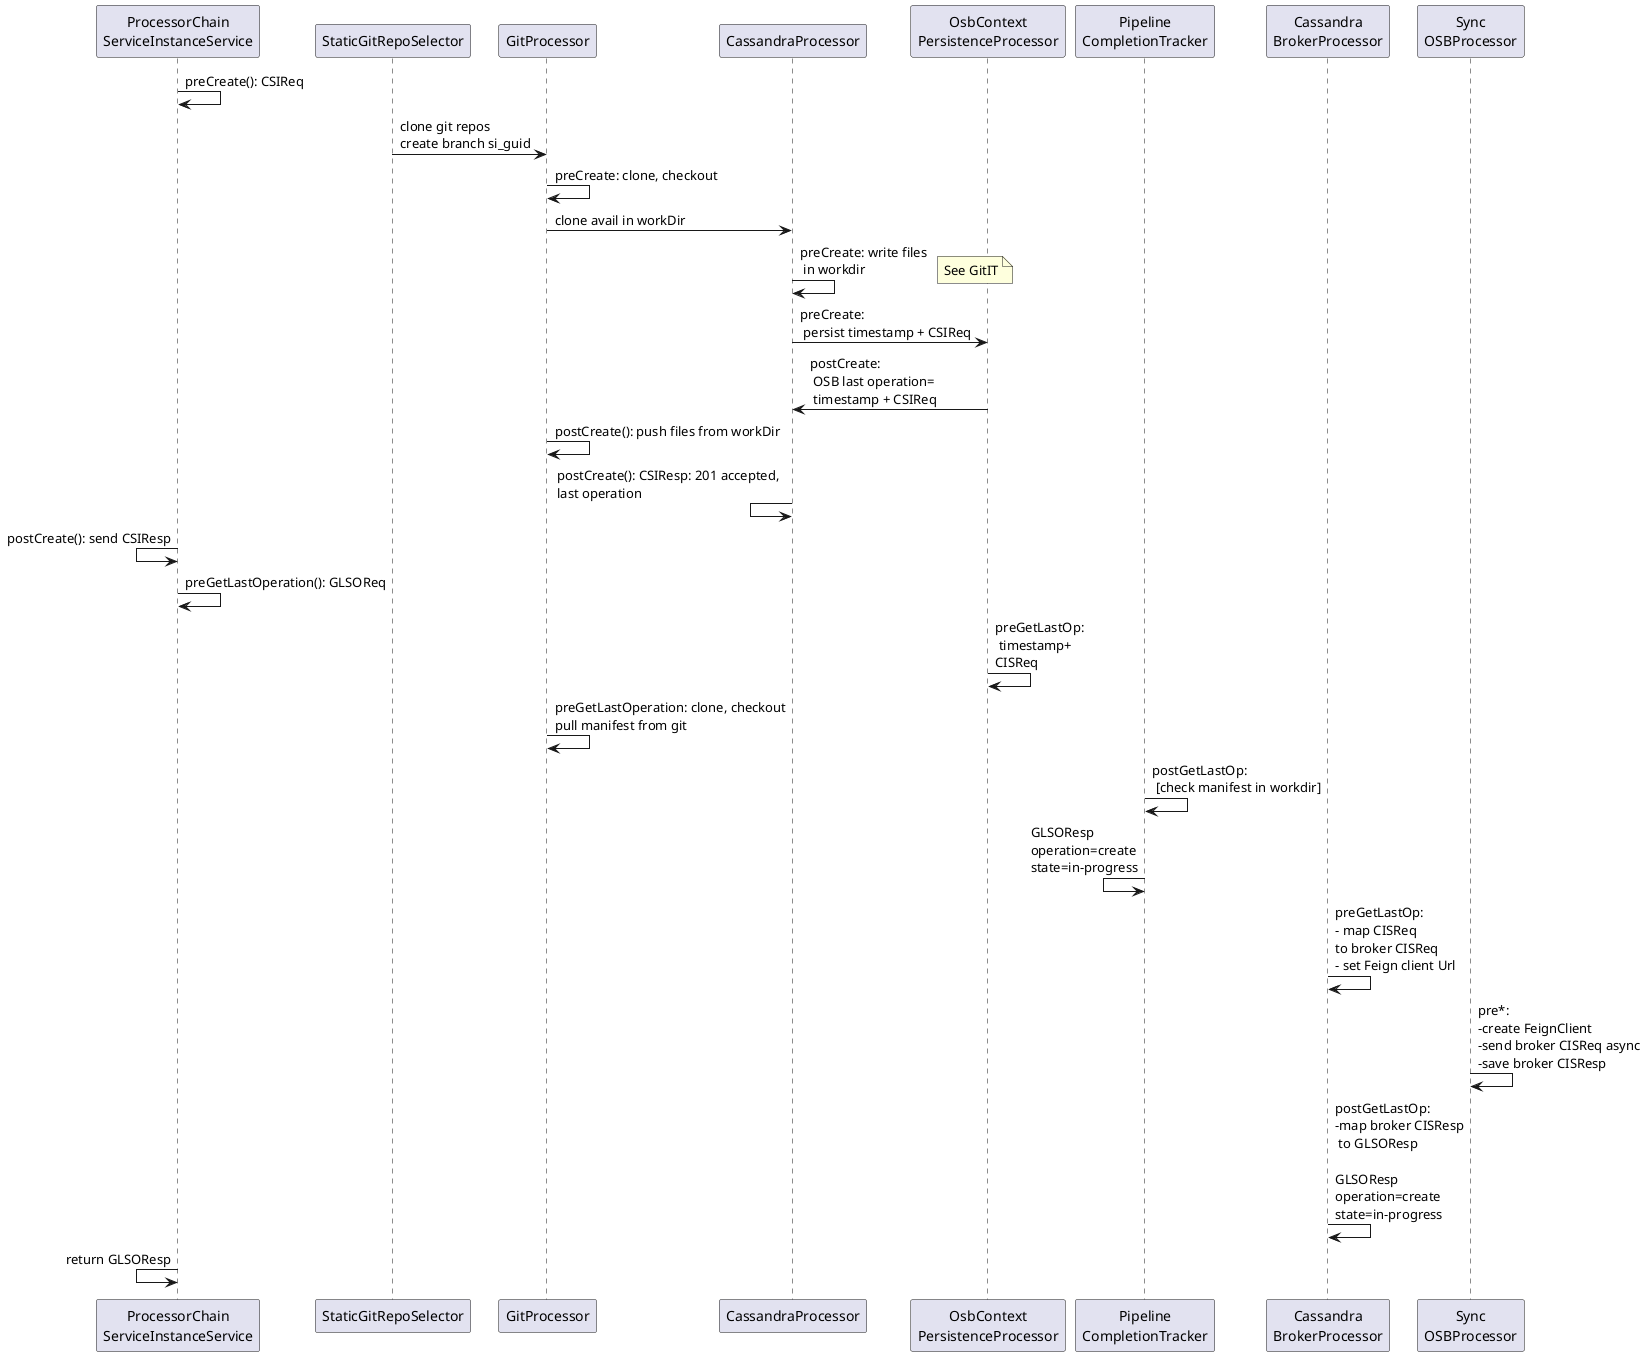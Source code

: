 @startuml
' - static git repo selector processor: specifies expected git repos, and branches
' - dynamic git repo selector processor: specifies expected git repos, and branches (from OSB service instance guid)
' - cassandra deployment templates processor: generates/updates/deletes files following create/update/delete OSB key in context
' - bosh deployment completion processor:
'    - observe bosh deployment completion (through manifest.yml)
'    - write OSB failed async create/update/delete response on timeout
' - cassandra service broker processor: maps ingress OSB request to egress OSB requests
' - git processor
' - credhub processor
' - sync osb processor: make sync OSB
' - osb async operation context persistence processor: mux/demux state (creation time, request) into OSB operation field
' ProcessorChainServiceInstanceService = PCSIS

participant "ProcessorChain\nServiceInstanceService" as PCSIS
PCSIS -> PCSIS: preCreate(): CSIReq
StaticGitRepoSelector -> GitProcessor: clone git repos \ncreate branch si_guid
GitProcessor -> GitProcessor: preCreate: clone, checkout
GitProcessor -> CassandraProcessor: clone avail in workDir
CassandraProcessor -> CassandraProcessor: preCreate: write files\n in workdir
note right
    See GitIT
end note
participant "OsbContext\nPersistenceProcessor" as OsbContextPersistence
CassandraProcessor -> OsbContextPersistence: preCreate:\n persist timestamp + CSIReq
CassandraProcessor <- OsbContextPersistence: postCreate:\n OSB last operation=\n timestamp + CSIReq
GitProcessor -> GitProcessor: postCreate(): push files from workDir
CassandraProcessor <- CassandraProcessor: postCreate(): CSIResp: 201 accepted,  \nlast operation
PCSIS <- PCSIS: postCreate(): send CSIResp
participant "Pipeline\nCompletionTracker" as BoshDeploymentCompletionProcessor
PCSIS -> PCSIS: preGetLastOperation(): GLSOReq
OsbContextPersistence -> OsbContextPersistence: preGetLastOp:\n timestamp+\nCISReq
GitProcessor -> GitProcessor: preGetLastOperation: clone, checkout\npull manifest from git
participant "Cassandra\nBrokerProcessor" as CassBrokerProcessor
BoshDeploymentCompletionProcessor ->BoshDeploymentCompletionProcessor : postGetLastOp:\n [check manifest in workdir]
BoshDeploymentCompletionProcessor <- BoshDeploymentCompletionProcessor:  GLSOResp \noperation=create\nstate=in-progress
CassBrokerProcessor -> CassBrokerProcessor: preGetLastOp:\n- map CISReq \nto broker CISReq\n- set Feign client Url
participant "Sync\nOSBProcessor" as OSBProcessor
OSBProcessor -> OSBProcessor: pre*:\n-create FeignClient\n-send broker CISReq async\n-save broker CISResp
CassBrokerProcessor -> CassBrokerProcessor: postGetLastOp:\n-map broker CISResp\n to GLSOResp\n\nGLSOResp \noperation=create\nstate=in-progress
PCSIS <- PCSIS:  return GLSOResp


@enduml